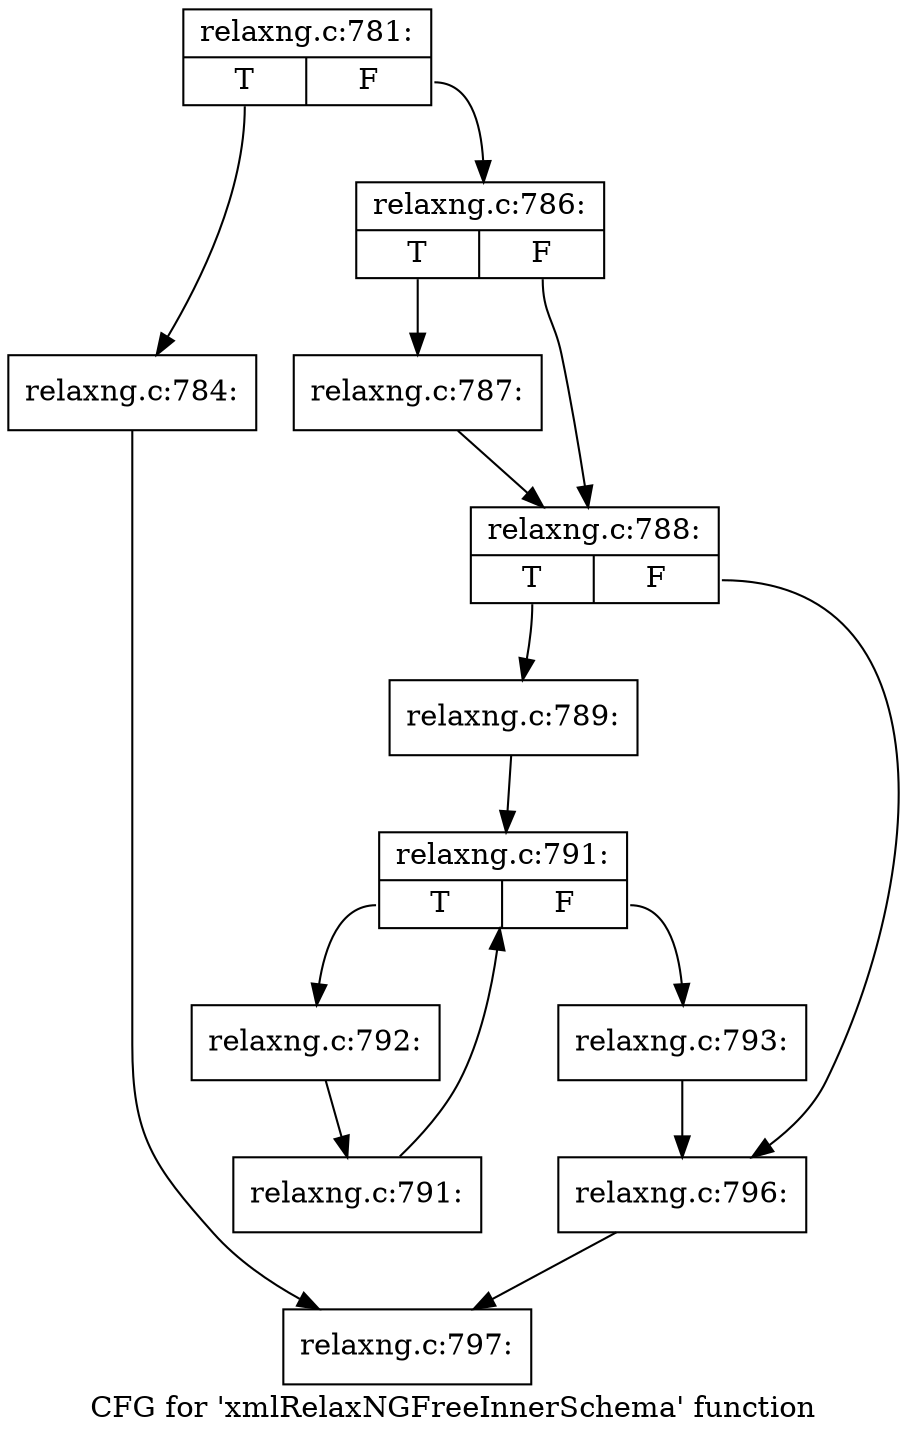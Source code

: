 digraph "CFG for 'xmlRelaxNGFreeInnerSchema' function" {
	label="CFG for 'xmlRelaxNGFreeInnerSchema' function";

	Node0x3b68ed0 [shape=record,label="{relaxng.c:781:|{<s0>T|<s1>F}}"];
	Node0x3b68ed0:s0 -> Node0x3b66c20;
	Node0x3b68ed0:s1 -> Node0x3b66c70;
	Node0x3b66c20 [shape=record,label="{relaxng.c:784:}"];
	Node0x3b66c20 -> Node0x3b66d90;
	Node0x3b66c70 [shape=record,label="{relaxng.c:786:|{<s0>T|<s1>F}}"];
	Node0x3b66c70:s0 -> Node0x3b670b0;
	Node0x3b66c70:s1 -> Node0x3b67100;
	Node0x3b670b0 [shape=record,label="{relaxng.c:787:}"];
	Node0x3b670b0 -> Node0x3b67100;
	Node0x3b67100 [shape=record,label="{relaxng.c:788:|{<s0>T|<s1>F}}"];
	Node0x3b67100:s0 -> Node0x3b69bb0;
	Node0x3b67100:s1 -> Node0x3b69c00;
	Node0x3b69bb0 [shape=record,label="{relaxng.c:789:}"];
	Node0x3b69bb0 -> Node0x3b6a4f0;
	Node0x3b6a4f0 [shape=record,label="{relaxng.c:791:|{<s0>T|<s1>F}}"];
	Node0x3b6a4f0:s0 -> Node0x3b6a770;
	Node0x3b6a4f0:s1 -> Node0x3b6a350;
	Node0x3b6a770 [shape=record,label="{relaxng.c:792:}"];
	Node0x3b6a770 -> Node0x3b6a6e0;
	Node0x3b6a6e0 [shape=record,label="{relaxng.c:791:}"];
	Node0x3b6a6e0 -> Node0x3b6a4f0;
	Node0x3b6a350 [shape=record,label="{relaxng.c:793:}"];
	Node0x3b6a350 -> Node0x3b69c00;
	Node0x3b69c00 [shape=record,label="{relaxng.c:796:}"];
	Node0x3b69c00 -> Node0x3b66d90;
	Node0x3b66d90 [shape=record,label="{relaxng.c:797:}"];
}
